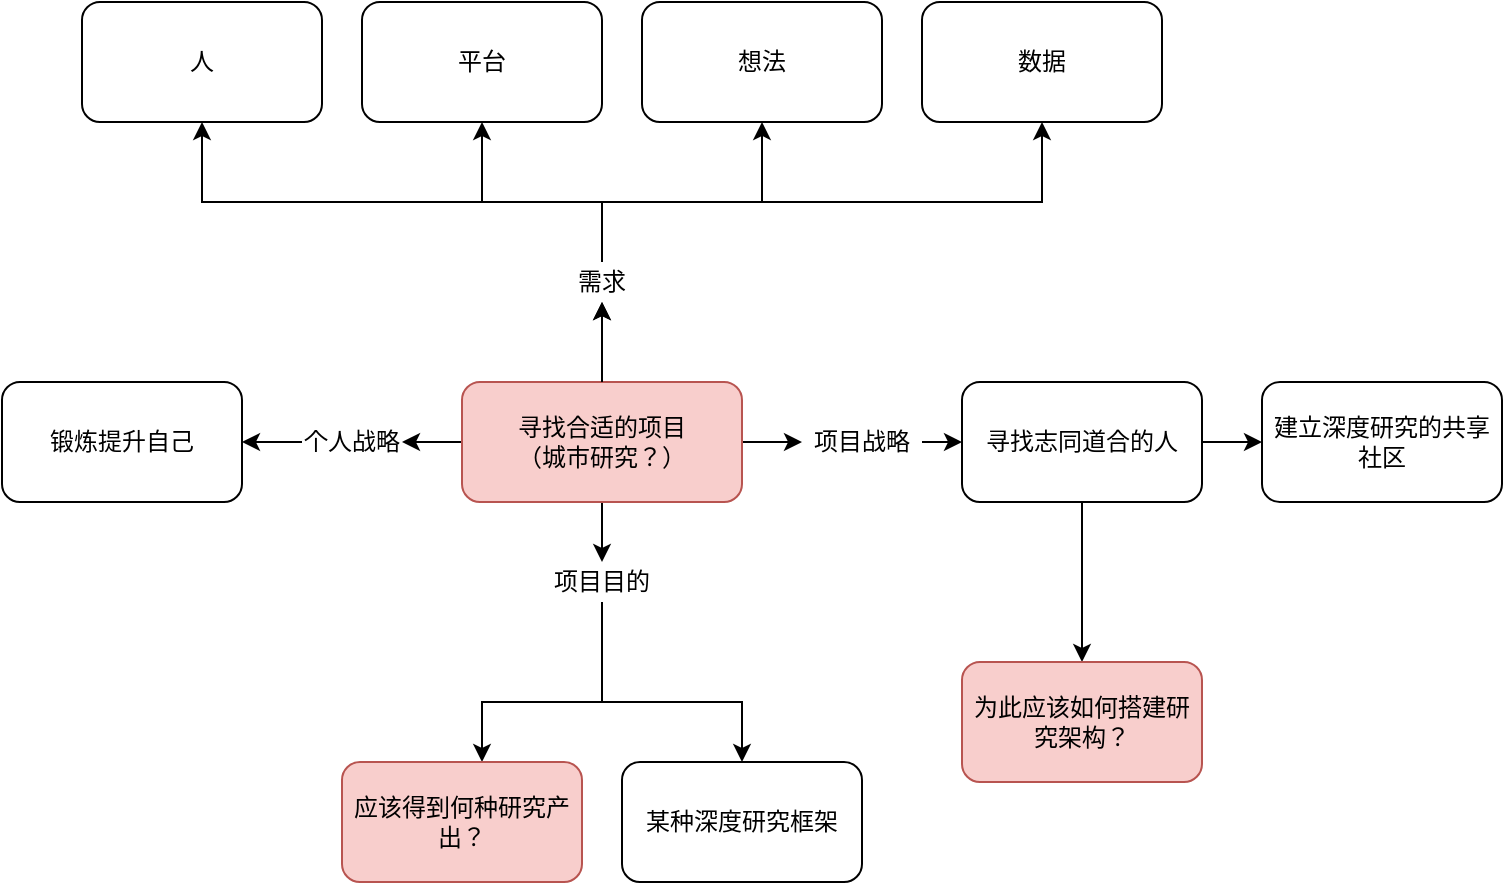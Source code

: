 <mxfile version="13.1.3" type="github">
  <diagram id="02ctQKRaZB0EyCs706AD" name="Page-1">
    <mxGraphModel dx="984" dy="601" grid="1" gridSize="10" guides="1" tooltips="1" connect="1" arrows="1" fold="1" page="1" pageScale="1" pageWidth="850" pageHeight="1100" math="0" shadow="0">
      <root>
        <mxCell id="0" />
        <mxCell id="1" parent="0" />
        <mxCell id="4mYPregRtbpXbuG1AOtc-3" value="" style="edgeStyle=orthogonalEdgeStyle;rounded=0;orthogonalLoop=1;jettySize=auto;html=1;entryX=0;entryY=0.5;entryDx=0;entryDy=0;" parent="1" source="4mYPregRtbpXbuG1AOtc-1" target="odGtPBx2DKPBVGINhKd9-8" edge="1">
          <mxGeometry relative="1" as="geometry" />
        </mxCell>
        <mxCell id="4mYPregRtbpXbuG1AOtc-6" value="" style="edgeStyle=orthogonalEdgeStyle;rounded=0;orthogonalLoop=1;jettySize=auto;html=1;exitX=0.5;exitY=1;exitDx=0;exitDy=0;entryX=0.5;entryY=0;entryDx=0;entryDy=0;" parent="1" source="4mYPregRtbpXbuG1AOtc-27" target="4mYPregRtbpXbuG1AOtc-5" edge="1">
          <mxGeometry relative="1" as="geometry">
            <Array as="points">
              <mxPoint x="320" y="440" />
              <mxPoint x="390" y="440" />
            </Array>
          </mxGeometry>
        </mxCell>
        <mxCell id="4mYPregRtbpXbuG1AOtc-18" value="" style="edgeStyle=orthogonalEdgeStyle;rounded=0;orthogonalLoop=1;jettySize=auto;html=1;exitX=0.5;exitY=0;exitDx=0;exitDy=0;entryX=0.5;entryY=1;entryDx=0;entryDy=0;" parent="1" source="4mYPregRtbpXbuG1AOtc-25" target="4mYPregRtbpXbuG1AOtc-17" edge="1">
          <mxGeometry relative="1" as="geometry">
            <Array as="points">
              <mxPoint x="320" y="190" />
              <mxPoint x="120" y="190" />
            </Array>
          </mxGeometry>
        </mxCell>
        <mxCell id="4mYPregRtbpXbuG1AOtc-20" value="" style="edgeStyle=orthogonalEdgeStyle;rounded=0;orthogonalLoop=1;jettySize=auto;html=1;exitX=0.5;exitY=0;exitDx=0;exitDy=0;entryX=0.5;entryY=1;entryDx=0;entryDy=0;" parent="1" source="4mYPregRtbpXbuG1AOtc-25" target="4mYPregRtbpXbuG1AOtc-19" edge="1">
          <mxGeometry relative="1" as="geometry">
            <Array as="points">
              <mxPoint x="320" y="190" />
              <mxPoint x="400" y="190" />
            </Array>
          </mxGeometry>
        </mxCell>
        <mxCell id="4mYPregRtbpXbuG1AOtc-22" value="" style="edgeStyle=orthogonalEdgeStyle;rounded=0;orthogonalLoop=1;jettySize=auto;html=1;exitX=0.5;exitY=0;exitDx=0;exitDy=0;entryX=0.5;entryY=1;entryDx=0;entryDy=0;" parent="1" source="4mYPregRtbpXbuG1AOtc-25" target="4mYPregRtbpXbuG1AOtc-21" edge="1">
          <mxGeometry relative="1" as="geometry">
            <Array as="points">
              <mxPoint x="320" y="190" />
              <mxPoint x="540" y="190" />
            </Array>
          </mxGeometry>
        </mxCell>
        <mxCell id="4mYPregRtbpXbuG1AOtc-24" value="" style="edgeStyle=orthogonalEdgeStyle;rounded=0;orthogonalLoop=1;jettySize=auto;html=1;entryX=0.5;entryY=1;entryDx=0;entryDy=0;" parent="1" source="4mYPregRtbpXbuG1AOtc-25" target="4mYPregRtbpXbuG1AOtc-23" edge="1">
          <mxGeometry relative="1" as="geometry">
            <Array as="points">
              <mxPoint x="320" y="190" />
              <mxPoint x="260" y="190" />
            </Array>
          </mxGeometry>
        </mxCell>
        <mxCell id="4mYPregRtbpXbuG1AOtc-29" value="" style="edgeStyle=orthogonalEdgeStyle;rounded=0;orthogonalLoop=1;jettySize=auto;html=1;exitX=0.5;exitY=1;exitDx=0;exitDy=0;" parent="1" source="4mYPregRtbpXbuG1AOtc-27" target="4mYPregRtbpXbuG1AOtc-28" edge="1">
          <mxGeometry relative="1" as="geometry">
            <Array as="points">
              <mxPoint x="320" y="440" />
              <mxPoint x="260" y="440" />
            </Array>
          </mxGeometry>
        </mxCell>
        <mxCell id="odGtPBx2DKPBVGINhKd9-4" style="edgeStyle=orthogonalEdgeStyle;rounded=0;orthogonalLoop=1;jettySize=auto;html=1;exitX=0.5;exitY=1;exitDx=0;exitDy=0;" edge="1" parent="1" source="4mYPregRtbpXbuG1AOtc-1" target="4mYPregRtbpXbuG1AOtc-27">
          <mxGeometry relative="1" as="geometry" />
        </mxCell>
        <mxCell id="odGtPBx2DKPBVGINhKd9-10" style="edgeStyle=orthogonalEdgeStyle;rounded=0;orthogonalLoop=1;jettySize=auto;html=1;exitX=0;exitY=0.5;exitDx=0;exitDy=0;entryX=1;entryY=0.5;entryDx=0;entryDy=0;" edge="1" parent="1" source="4mYPregRtbpXbuG1AOtc-1" target="odGtPBx2DKPBVGINhKd9-5">
          <mxGeometry relative="1" as="geometry" />
        </mxCell>
        <mxCell id="4mYPregRtbpXbuG1AOtc-1" value="寻找合适的项目&lt;br&gt;（城市研究？）" style="rounded=1;whiteSpace=wrap;html=1;fillColor=#f8cecc;strokeColor=#b85450;" parent="1" vertex="1">
          <mxGeometry x="250" y="280" width="140" height="60" as="geometry" />
        </mxCell>
        <mxCell id="4mYPregRtbpXbuG1AOtc-32" value="锻炼提升自己" style="rounded=1;whiteSpace=wrap;html=1;" parent="1" vertex="1">
          <mxGeometry x="20" y="280" width="120" height="60" as="geometry" />
        </mxCell>
        <mxCell id="4mYPregRtbpXbuG1AOtc-28" value="应该得到何种研究产出？" style="rounded=1;whiteSpace=wrap;html=1;fillColor=#f8cecc;strokeColor=#b85450;" parent="1" vertex="1">
          <mxGeometry x="190" y="470" width="120" height="60" as="geometry" />
        </mxCell>
        <mxCell id="4mYPregRtbpXbuG1AOtc-23" value="平台" style="rounded=1;whiteSpace=wrap;html=1;" parent="1" vertex="1">
          <mxGeometry x="200" y="90" width="120" height="60" as="geometry" />
        </mxCell>
        <mxCell id="4mYPregRtbpXbuG1AOtc-21" value="数据" style="rounded=1;whiteSpace=wrap;html=1;" parent="1" vertex="1">
          <mxGeometry x="480" y="90" width="120" height="60" as="geometry" />
        </mxCell>
        <mxCell id="4mYPregRtbpXbuG1AOtc-19" value="想法" style="rounded=1;whiteSpace=wrap;html=1;" parent="1" vertex="1">
          <mxGeometry x="340" y="90" width="120" height="60" as="geometry" />
        </mxCell>
        <mxCell id="4mYPregRtbpXbuG1AOtc-17" value="人" style="rounded=1;whiteSpace=wrap;html=1;" parent="1" vertex="1">
          <mxGeometry x="60" y="90" width="120" height="60" as="geometry" />
        </mxCell>
        <mxCell id="4mYPregRtbpXbuG1AOtc-5" value="某种深度研究框架" style="rounded=1;whiteSpace=wrap;html=1;" parent="1" vertex="1">
          <mxGeometry x="330" y="470" width="120" height="60" as="geometry" />
        </mxCell>
        <mxCell id="4mYPregRtbpXbuG1AOtc-9" value="" style="edgeStyle=orthogonalEdgeStyle;rounded=0;orthogonalLoop=1;jettySize=auto;html=1;" parent="1" source="4mYPregRtbpXbuG1AOtc-2" target="4mYPregRtbpXbuG1AOtc-8" edge="1">
          <mxGeometry relative="1" as="geometry" />
        </mxCell>
        <mxCell id="4mYPregRtbpXbuG1AOtc-31" value="" style="edgeStyle=orthogonalEdgeStyle;rounded=0;orthogonalLoop=1;jettySize=auto;html=1;" parent="1" source="4mYPregRtbpXbuG1AOtc-2" target="4mYPregRtbpXbuG1AOtc-30" edge="1">
          <mxGeometry relative="1" as="geometry" />
        </mxCell>
        <mxCell id="4mYPregRtbpXbuG1AOtc-2" value="寻找志同道合的人" style="rounded=1;whiteSpace=wrap;html=1;" parent="1" vertex="1">
          <mxGeometry x="500" y="280" width="120" height="60" as="geometry" />
        </mxCell>
        <mxCell id="4mYPregRtbpXbuG1AOtc-30" value="为此应该如何搭建研究架构？" style="rounded=1;whiteSpace=wrap;html=1;fillColor=#f8cecc;strokeColor=#b85450;" parent="1" vertex="1">
          <mxGeometry x="500" y="420" width="120" height="60" as="geometry" />
        </mxCell>
        <mxCell id="4mYPregRtbpXbuG1AOtc-8" value="建立深度研究的共享社区" style="rounded=1;whiteSpace=wrap;html=1;" parent="1" vertex="1">
          <mxGeometry x="650" y="280" width="120" height="60" as="geometry" />
        </mxCell>
        <mxCell id="4mYPregRtbpXbuG1AOtc-26" value="" style="edgeStyle=orthogonalEdgeStyle;rounded=0;orthogonalLoop=1;jettySize=auto;html=1;" parent="1" source="4mYPregRtbpXbuG1AOtc-1" target="4mYPregRtbpXbuG1AOtc-25" edge="1">
          <mxGeometry relative="1" as="geometry">
            <mxPoint x="310" y="280" as="sourcePoint" />
            <mxPoint x="310" y="200" as="targetPoint" />
          </mxGeometry>
        </mxCell>
        <mxCell id="4mYPregRtbpXbuG1AOtc-27" value="项目目的" style="text;html=1;align=center;verticalAlign=middle;whiteSpace=wrap;rounded=0;labelBackgroundColor=#ffffff;" parent="1" vertex="1">
          <mxGeometry x="255" y="370" width="130" height="20" as="geometry" />
        </mxCell>
        <mxCell id="4mYPregRtbpXbuG1AOtc-25" value="需求" style="text;html=1;strokeColor=none;fillColor=none;align=center;verticalAlign=middle;whiteSpace=wrap;rounded=0;" parent="1" vertex="1">
          <mxGeometry x="300" y="220" width="40" height="20" as="geometry" />
        </mxCell>
        <mxCell id="odGtPBx2DKPBVGINhKd9-3" value="" style="edgeStyle=orthogonalEdgeStyle;rounded=0;orthogonalLoop=1;jettySize=auto;html=1;exitX=0.5;exitY=0;exitDx=0;exitDy=0;" edge="1" parent="1" source="4mYPregRtbpXbuG1AOtc-1" target="4mYPregRtbpXbuG1AOtc-25">
          <mxGeometry relative="1" as="geometry">
            <mxPoint x="325" y="280" as="sourcePoint" />
            <mxPoint x="410" y="150" as="targetPoint" />
          </mxGeometry>
        </mxCell>
        <mxCell id="odGtPBx2DKPBVGINhKd9-11" style="edgeStyle=orthogonalEdgeStyle;rounded=0;orthogonalLoop=1;jettySize=auto;html=1;exitX=0;exitY=0.5;exitDx=0;exitDy=0;" edge="1" parent="1" source="odGtPBx2DKPBVGINhKd9-5" target="4mYPregRtbpXbuG1AOtc-32">
          <mxGeometry relative="1" as="geometry" />
        </mxCell>
        <mxCell id="odGtPBx2DKPBVGINhKd9-5" value="个人战略" style="text;html=1;strokeColor=none;fillColor=none;align=center;verticalAlign=middle;whiteSpace=wrap;rounded=0;labelBackgroundColor=#ffffff;" vertex="1" parent="1">
          <mxGeometry x="170" y="300" width="50" height="20" as="geometry" />
        </mxCell>
        <mxCell id="odGtPBx2DKPBVGINhKd9-9" style="edgeStyle=orthogonalEdgeStyle;rounded=0;orthogonalLoop=1;jettySize=auto;html=1;exitX=1;exitY=0.5;exitDx=0;exitDy=0;entryX=0;entryY=0.5;entryDx=0;entryDy=0;" edge="1" parent="1" source="odGtPBx2DKPBVGINhKd9-8" target="4mYPregRtbpXbuG1AOtc-2">
          <mxGeometry relative="1" as="geometry" />
        </mxCell>
        <mxCell id="odGtPBx2DKPBVGINhKd9-8" value="项目战略" style="text;html=1;strokeColor=none;fillColor=none;align=center;verticalAlign=middle;whiteSpace=wrap;rounded=0;labelBackgroundColor=#ffffff;" vertex="1" parent="1">
          <mxGeometry x="420" y="300" width="60" height="20" as="geometry" />
        </mxCell>
      </root>
    </mxGraphModel>
  </diagram>
</mxfile>
